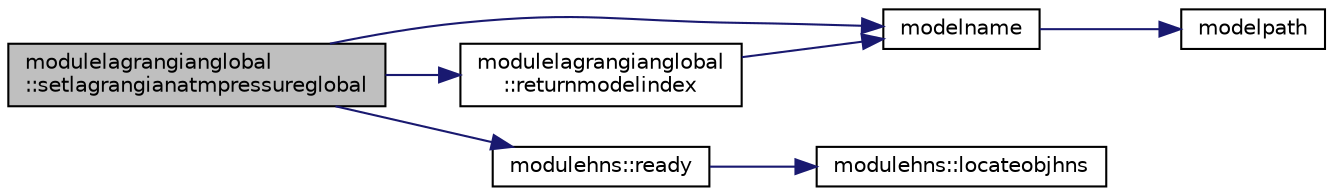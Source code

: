digraph "modulelagrangianglobal::setlagrangianatmpressureglobal"
{
 // LATEX_PDF_SIZE
  edge [fontname="Helvetica",fontsize="10",labelfontname="Helvetica",labelfontsize="10"];
  node [fontname="Helvetica",fontsize="10",shape=record];
  rankdir="LR";
  Node1 [label="modulelagrangianglobal\l::setlagrangianatmpressureglobal",height=0.2,width=0.4,color="black", fillcolor="grey75", style="filled", fontcolor="black",tooltip=" "];
  Node1 -> Node2 [color="midnightblue",fontsize="10",style="solid"];
  Node2 [label="modelname",height=0.2,width=0.4,color="black", fillcolor="white", style="filled",URL="$_main_8_f90.html#af0ae0b978e6573bc461573aa66062e83",tooltip=" "];
  Node2 -> Node3 [color="midnightblue",fontsize="10",style="solid"];
  Node3 [label="modelpath",height=0.2,width=0.4,color="black", fillcolor="white", style="filled",URL="$_main_8_f90.html#ada5b220b45dcba73a75264dcde43e3bd",tooltip=" "];
  Node1 -> Node4 [color="midnightblue",fontsize="10",style="solid"];
  Node4 [label="modulehns::ready",height=0.2,width=0.4,color="black", fillcolor="white", style="filled",URL="$namespacemodulehns.html#a1b4bda03d346568b51278fca35b05366",tooltip=" "];
  Node4 -> Node5 [color="midnightblue",fontsize="10",style="solid"];
  Node5 [label="modulehns::locateobjhns",height=0.2,width=0.4,color="black", fillcolor="white", style="filled",URL="$namespacemodulehns.html#aff869b6b5dffbe4b2d00b777a1c0455d",tooltip=" "];
  Node1 -> Node6 [color="midnightblue",fontsize="10",style="solid"];
  Node6 [label="modulelagrangianglobal\l::returnmodelindex",height=0.2,width=0.4,color="black", fillcolor="white", style="filled",URL="$namespacemodulelagrangianglobal.html#a446618968d07df360f90a4ddc2d93a99",tooltip=" "];
  Node6 -> Node2 [color="midnightblue",fontsize="10",style="solid"];
}
